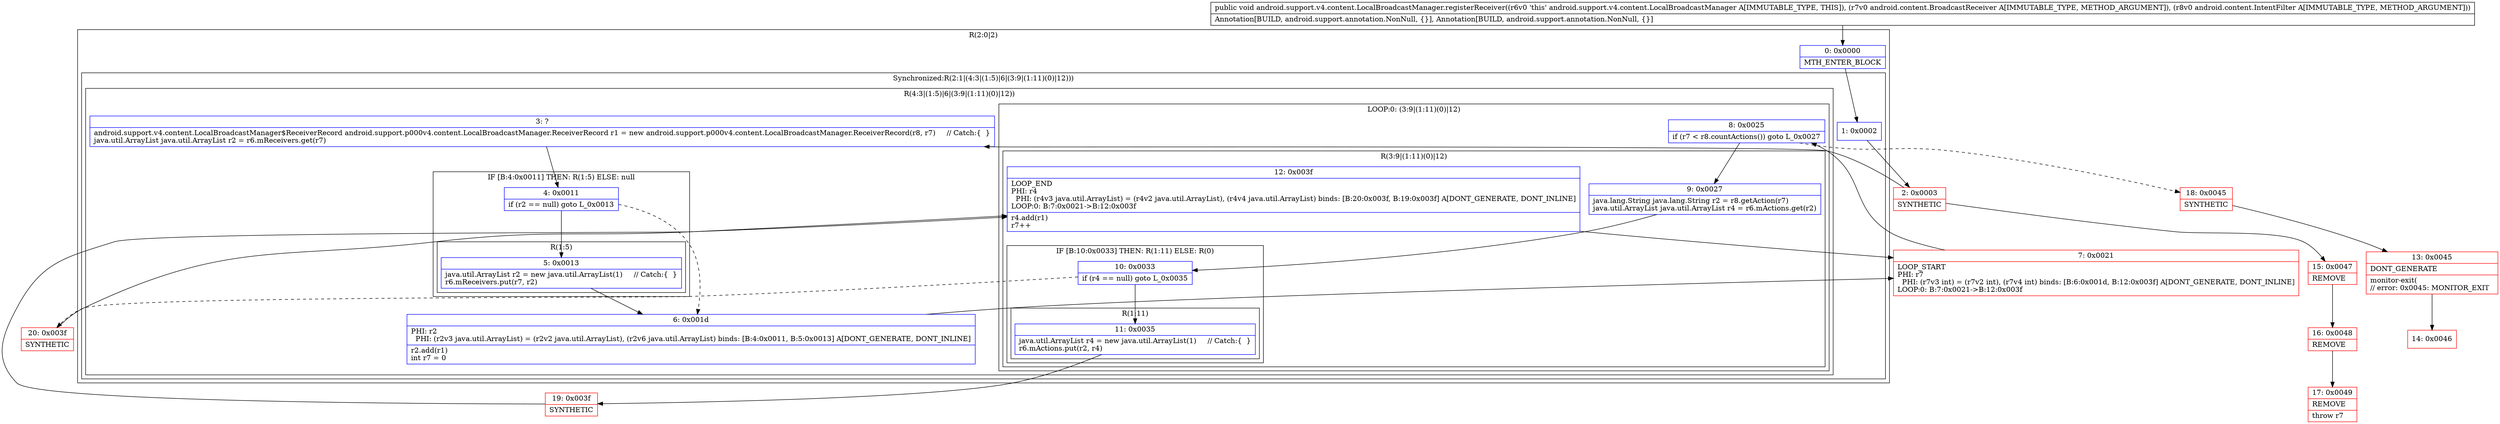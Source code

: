digraph "CFG forandroid.support.v4.content.LocalBroadcastManager.registerReceiver(Landroid\/content\/BroadcastReceiver;Landroid\/content\/IntentFilter;)V" {
subgraph cluster_Region_1343915997 {
label = "R(2:0|2)";
node [shape=record,color=blue];
Node_0 [shape=record,label="{0\:\ 0x0000|MTH_ENTER_BLOCK\l}"];
subgraph cluster_SynchronizedRegion_834485907 {
label = "Synchronized:R(2:1|(4:3|(1:5)|6|(3:9|(1:11)(0)|12)))";
node [shape=record,color=blue];
Node_1 [shape=record,label="{1\:\ 0x0002}"];
subgraph cluster_Region_533194867 {
label = "R(4:3|(1:5)|6|(3:9|(1:11)(0)|12))";
node [shape=record,color=blue];
Node_3 [shape=record,label="{3\:\ ?|android.support.v4.content.LocalBroadcastManager$ReceiverRecord android.support.p000v4.content.LocalBroadcastManager.ReceiverRecord r1 = new android.support.p000v4.content.LocalBroadcastManager.ReceiverRecord(r8, r7)     \/\/ Catch:\{  \}\ljava.util.ArrayList java.util.ArrayList r2 = r6.mReceivers.get(r7)\l}"];
subgraph cluster_IfRegion_854113979 {
label = "IF [B:4:0x0011] THEN: R(1:5) ELSE: null";
node [shape=record,color=blue];
Node_4 [shape=record,label="{4\:\ 0x0011|if (r2 == null) goto L_0x0013\l}"];
subgraph cluster_Region_1873341464 {
label = "R(1:5)";
node [shape=record,color=blue];
Node_5 [shape=record,label="{5\:\ 0x0013|java.util.ArrayList r2 = new java.util.ArrayList(1)     \/\/ Catch:\{  \}\lr6.mReceivers.put(r7, r2)\l}"];
}
}
Node_6 [shape=record,label="{6\:\ 0x001d|PHI: r2 \l  PHI: (r2v3 java.util.ArrayList) = (r2v2 java.util.ArrayList), (r2v6 java.util.ArrayList) binds: [B:4:0x0011, B:5:0x0013] A[DONT_GENERATE, DONT_INLINE]\l|r2.add(r1)\lint r7 = 0\l}"];
subgraph cluster_LoopRegion_306994405 {
label = "LOOP:0: (3:9|(1:11)(0)|12)";
node [shape=record,color=blue];
Node_8 [shape=record,label="{8\:\ 0x0025|if (r7 \< r8.countActions()) goto L_0x0027\l}"];
subgraph cluster_Region_1610634593 {
label = "R(3:9|(1:11)(0)|12)";
node [shape=record,color=blue];
Node_9 [shape=record,label="{9\:\ 0x0027|java.lang.String java.lang.String r2 = r8.getAction(r7)\ljava.util.ArrayList java.util.ArrayList r4 = r6.mActions.get(r2)\l}"];
subgraph cluster_IfRegion_1491419828 {
label = "IF [B:10:0x0033] THEN: R(1:11) ELSE: R(0)";
node [shape=record,color=blue];
Node_10 [shape=record,label="{10\:\ 0x0033|if (r4 == null) goto L_0x0035\l}"];
subgraph cluster_Region_1887811728 {
label = "R(1:11)";
node [shape=record,color=blue];
Node_11 [shape=record,label="{11\:\ 0x0035|java.util.ArrayList r4 = new java.util.ArrayList(1)     \/\/ Catch:\{  \}\lr6.mActions.put(r2, r4)\l}"];
}
subgraph cluster_Region_666732259 {
label = "R(0)";
node [shape=record,color=blue];
}
}
Node_12 [shape=record,label="{12\:\ 0x003f|LOOP_END\lPHI: r4 \l  PHI: (r4v3 java.util.ArrayList) = (r4v2 java.util.ArrayList), (r4v4 java.util.ArrayList) binds: [B:20:0x003f, B:19:0x003f] A[DONT_GENERATE, DONT_INLINE]\lLOOP:0: B:7:0x0021\-\>B:12:0x003f\l|r4.add(r1)\lr7++\l}"];
}
}
}
}
}
Node_2 [shape=record,color=red,label="{2\:\ 0x0003|SYNTHETIC\l}"];
Node_7 [shape=record,color=red,label="{7\:\ 0x0021|LOOP_START\lPHI: r7 \l  PHI: (r7v3 int) = (r7v2 int), (r7v4 int) binds: [B:6:0x001d, B:12:0x003f] A[DONT_GENERATE, DONT_INLINE]\lLOOP:0: B:7:0x0021\-\>B:12:0x003f\l}"];
Node_13 [shape=record,color=red,label="{13\:\ 0x0045|DONT_GENERATE\l|monitor\-exit(\l\/\/ error: 0x0045: MONITOR_EXIT  \l}"];
Node_14 [shape=record,color=red,label="{14\:\ 0x0046}"];
Node_15 [shape=record,color=red,label="{15\:\ 0x0047|REMOVE\l}"];
Node_16 [shape=record,color=red,label="{16\:\ 0x0048|REMOVE\l}"];
Node_17 [shape=record,color=red,label="{17\:\ 0x0049|REMOVE\l|throw r7\l}"];
Node_18 [shape=record,color=red,label="{18\:\ 0x0045|SYNTHETIC\l}"];
Node_19 [shape=record,color=red,label="{19\:\ 0x003f|SYNTHETIC\l}"];
Node_20 [shape=record,color=red,label="{20\:\ 0x003f|SYNTHETIC\l}"];
MethodNode[shape=record,label="{public void android.support.v4.content.LocalBroadcastManager.registerReceiver((r6v0 'this' android.support.v4.content.LocalBroadcastManager A[IMMUTABLE_TYPE, THIS]), (r7v0 android.content.BroadcastReceiver A[IMMUTABLE_TYPE, METHOD_ARGUMENT]), (r8v0 android.content.IntentFilter A[IMMUTABLE_TYPE, METHOD_ARGUMENT]))  | Annotation[BUILD, android.support.annotation.NonNull, \{\}], Annotation[BUILD, android.support.annotation.NonNull, \{\}]\l}"];
MethodNode -> Node_0;
Node_0 -> Node_1;
Node_1 -> Node_2;
Node_3 -> Node_4;
Node_4 -> Node_5;
Node_4 -> Node_6[style=dashed];
Node_5 -> Node_6;
Node_6 -> Node_7;
Node_8 -> Node_9;
Node_8 -> Node_18[style=dashed];
Node_9 -> Node_10;
Node_10 -> Node_11;
Node_10 -> Node_20[style=dashed];
Node_11 -> Node_19;
Node_12 -> Node_7;
Node_2 -> Node_3;
Node_2 -> Node_15;
Node_7 -> Node_8;
Node_13 -> Node_14;
Node_15 -> Node_16;
Node_16 -> Node_17;
Node_18 -> Node_13;
Node_19 -> Node_12;
Node_20 -> Node_12;
}

